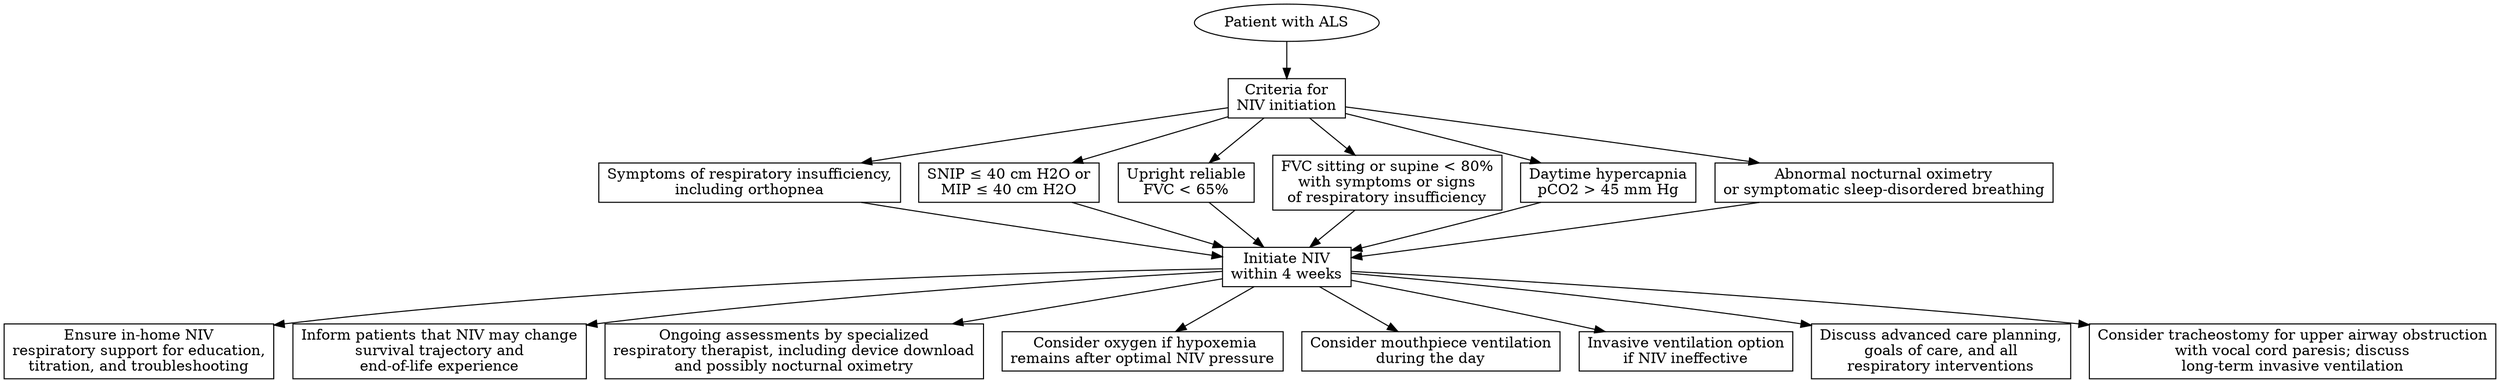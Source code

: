 digraph ALS_Ventilation {
    node [shape=box];

    // Start
    start [label="Patient with ALS", shape=ellipse];

    // Criteria for NIV initiation
    criteria [label="Criteria for\nNIV initiation"];

    // Specific Criteria Nodes
    symptoms [label="Symptoms of respiratory insufficiency,\nincluding orthopnea"];
    snip [label="SNIP ≤ 40 cm H2O or\nMIP ≤ 40 cm H2O"];
    fvc65 [label="Upright reliable\nFVC < 65%"];
    fvc80 [label="FVC sitting or supine < 80%\nwith symptoms or signs\nof respiratory insufficiency"];
    hypercapnia [label="Daytime hypercapnia\npCO2 > 45 mm Hg"];
    nocturnal [label="Abnormal nocturnal oximetry\nor symptomatic sleep-disordered breathing"];
    
    // Initiate NIV
    initiate_niv [label="Initiate NIV\nwithin 4 weeks"];

    // Additional Management Nodes
    in_home [label="Ensure in-home NIV\nrespiratory support for education,\ntitration, and troubleshooting"];
    inform [label="Inform patients that NIV may change\nsurvival trajectory and\nend-of-life experience"];
    ongoing_assess [label="Ongoing assessments by specialized\nrespiratory therapist, including device download\nand possibly nocturnal oximetry"];
    oxygen [label=" Consider oxygen if hypoxemia\nremains after optimal NIV pressure"];
    mouthpiece [label="Consider mouthpiece ventilation\nduring the day"];
    invasive [label="Invasive ventilation option\nif NIV ineffective"];
    advanced_planning [label="Discuss advanced care planning,\ngoals of care, and all\nrespiratory interventions"];
    tracheostomy [label="Consider tracheostomy for upper airway obstruction\nwith vocal cord paresis; discuss\nlong-term invasive ventilation"];

    // Edges
    start -> criteria;
    criteria -> symptoms;
    criteria -> snip;
    criteria -> fvc65;
    criteria -> fvc80;
    criteria -> hypercapnia;
    criteria -> nocturnal;

    symptoms -> initiate_niv;
    snip -> initiate_niv;
    fvc65 -> initiate_niv;
    fvc80 -> initiate_niv;
    hypercapnia -> initiate_niv;
    nocturnal -> initiate_niv;


    initiate_niv -> in_home;
    initiate_niv -> inform;
    initiate_niv -> ongoing_assess;
    initiate_niv -> oxygen;
    initiate_niv -> mouthpiece;
    initiate_niv -> invasive;
    initiate_niv -> advanced_planning;
    initiate_niv -> tracheostomy;
}
